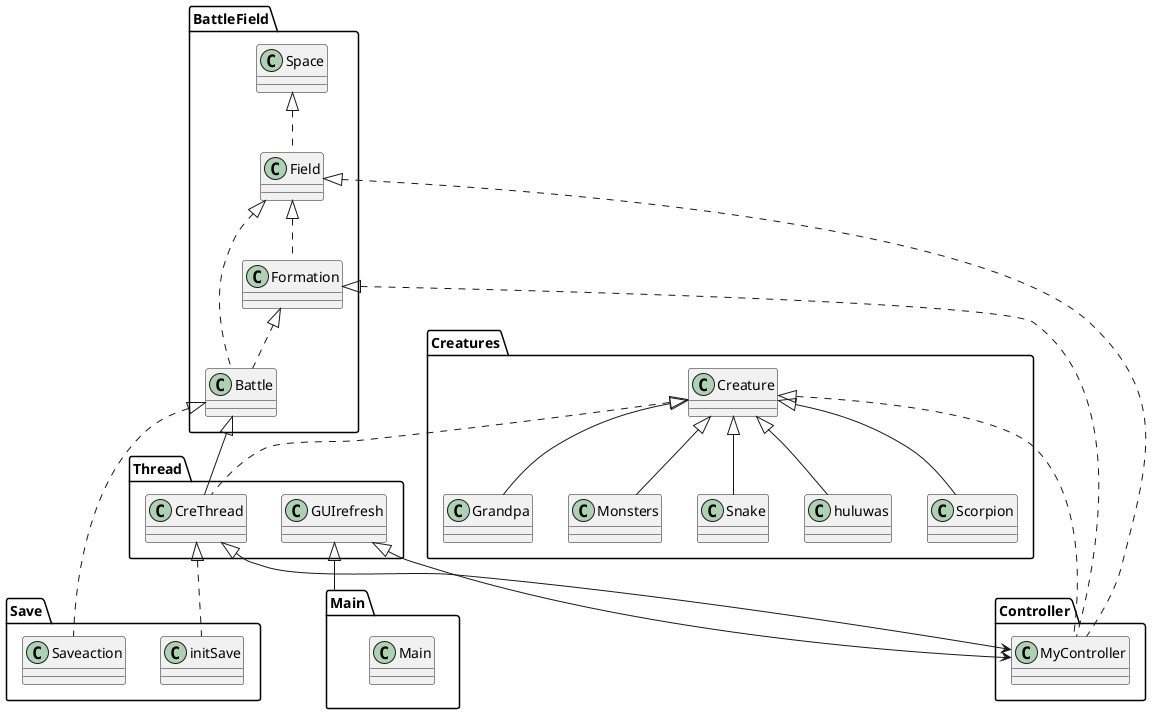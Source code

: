 @startuml


package BattleField <<Folder>> 
{
    class Battle
    class Field
    class Formation
    class Space
}

Space <|.. Field
Field <|.. Battle
Formation <|.. Battle
Field <|.. Formation

package Creatures <<Folder>> 
{
    class Creature
    class Grandpa
    class Monsters
    class Snake
    class huluwas
    class Scorpion
}

Creature <|-- Grandpa
Creature <|-- huluwas
Creature <|-- Scorpion
Creature <|-- Snake
Creature <|-- Monsters

package Controller <<Folder>> 
{
    class MyController
}

package Main <<Folder>> 
{
    class Main
}

package Save <<Folder>> 
{
    class initSave
    class Saveaction
}

package Thread <<Folder>> 
{
    class CreThread
    class GUIrefresh
}

CreThread <|.. initSave
Battle <|.. Saveaction
Battle <|-- CreThread
Field <|.. MyController
Formation <|.. MyController
Creature <|.. MyController
Creature <|.. CreThread
GUIrefresh <|--> MyController
CreThread <|--> MyController
GUIrefresh <|-- Main

@enduml